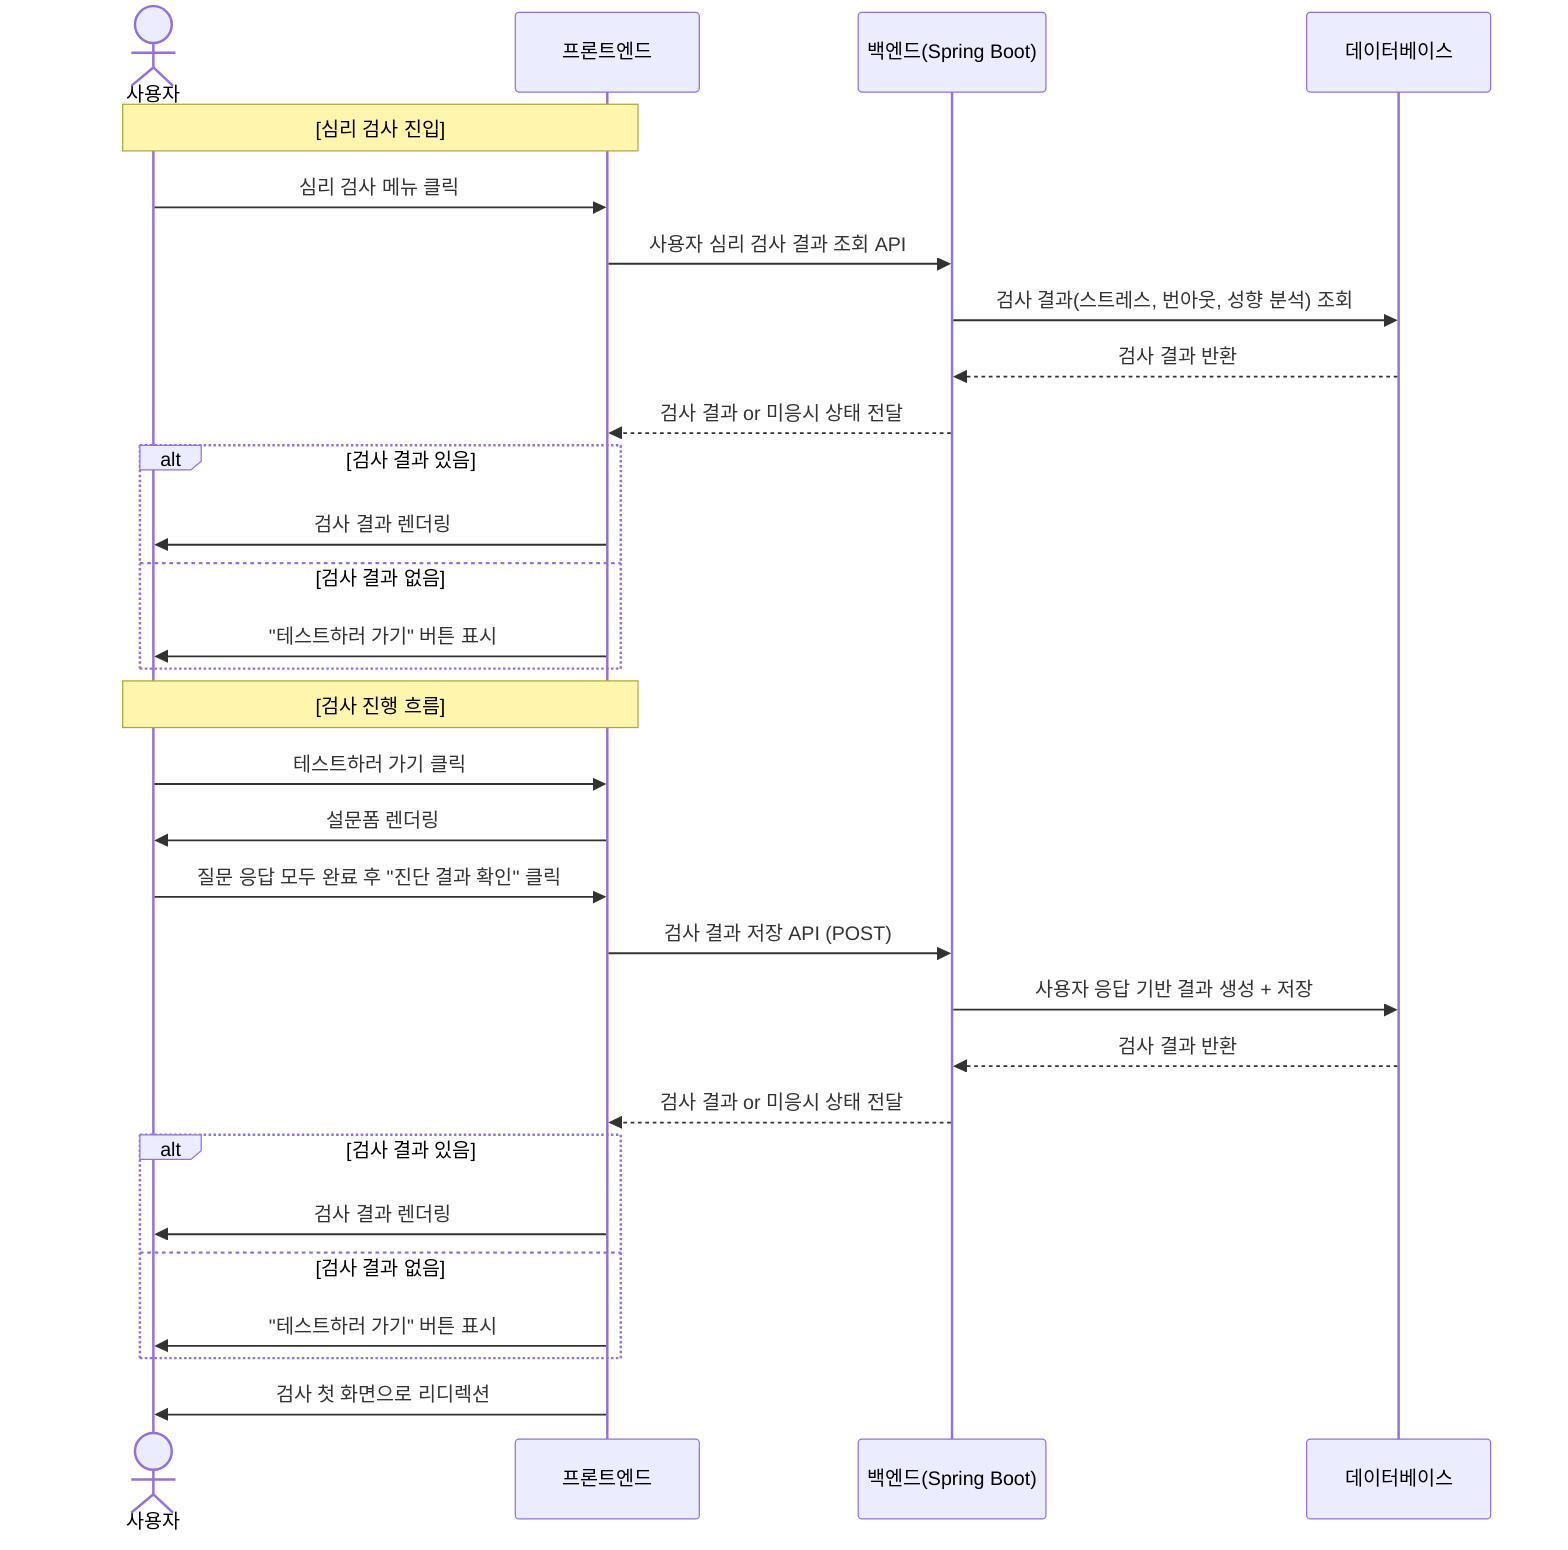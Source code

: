 sequenceDiagram
    actor User as 사용자
    participant Frontend as 프론트엔드
    participant SpringBoot as 백엔드(Spring Boot)
    participant DB as 데이터베이스

    Note over User, Frontend: [심리 검사 진입]

    User->>Frontend: 심리 검사 메뉴 클릭
    Frontend->>SpringBoot: 사용자 심리 검사 결과 조회 API
    SpringBoot->>DB: 검사 결과(스트레스, 번아웃, 성향 분석) 조회
    DB-->>SpringBoot: 검사 결과 반환
    SpringBoot-->>Frontend: 검사 결과 or 미응시 상태 전달

    alt 검사 결과 있음
        Frontend->>User: 검사 결과 렌더링
    else 검사 결과 없음
        Frontend->>User: "테스트하러 가기" 버튼 표시
    end

    Note over User, Frontend: [검사 진행 흐름]

    User->>Frontend: 테스트하러 가기 클릭
    Frontend->>User: 설문폼 렌더링
    User->>Frontend: 질문 응답 모두 완료 후 "진단 결과 확인" 클릭
    Frontend->>SpringBoot: 검사 결과 저장 API (POST)
    SpringBoot->>DB: 사용자 응답 기반 결과 생성 + 저장
    DB-->>SpringBoot: 검사 결과 반환
    SpringBoot-->>Frontend: 검사 결과 or 미응시 상태 전달

    alt 검사 결과 있음
        Frontend->>User: 검사 결과 렌더링
    else 검사 결과 없음
        Frontend->>User: "테스트하러 가기" 버튼 표시
    end

    Frontend->>User: 검사 첫 화면으로 리디렉션